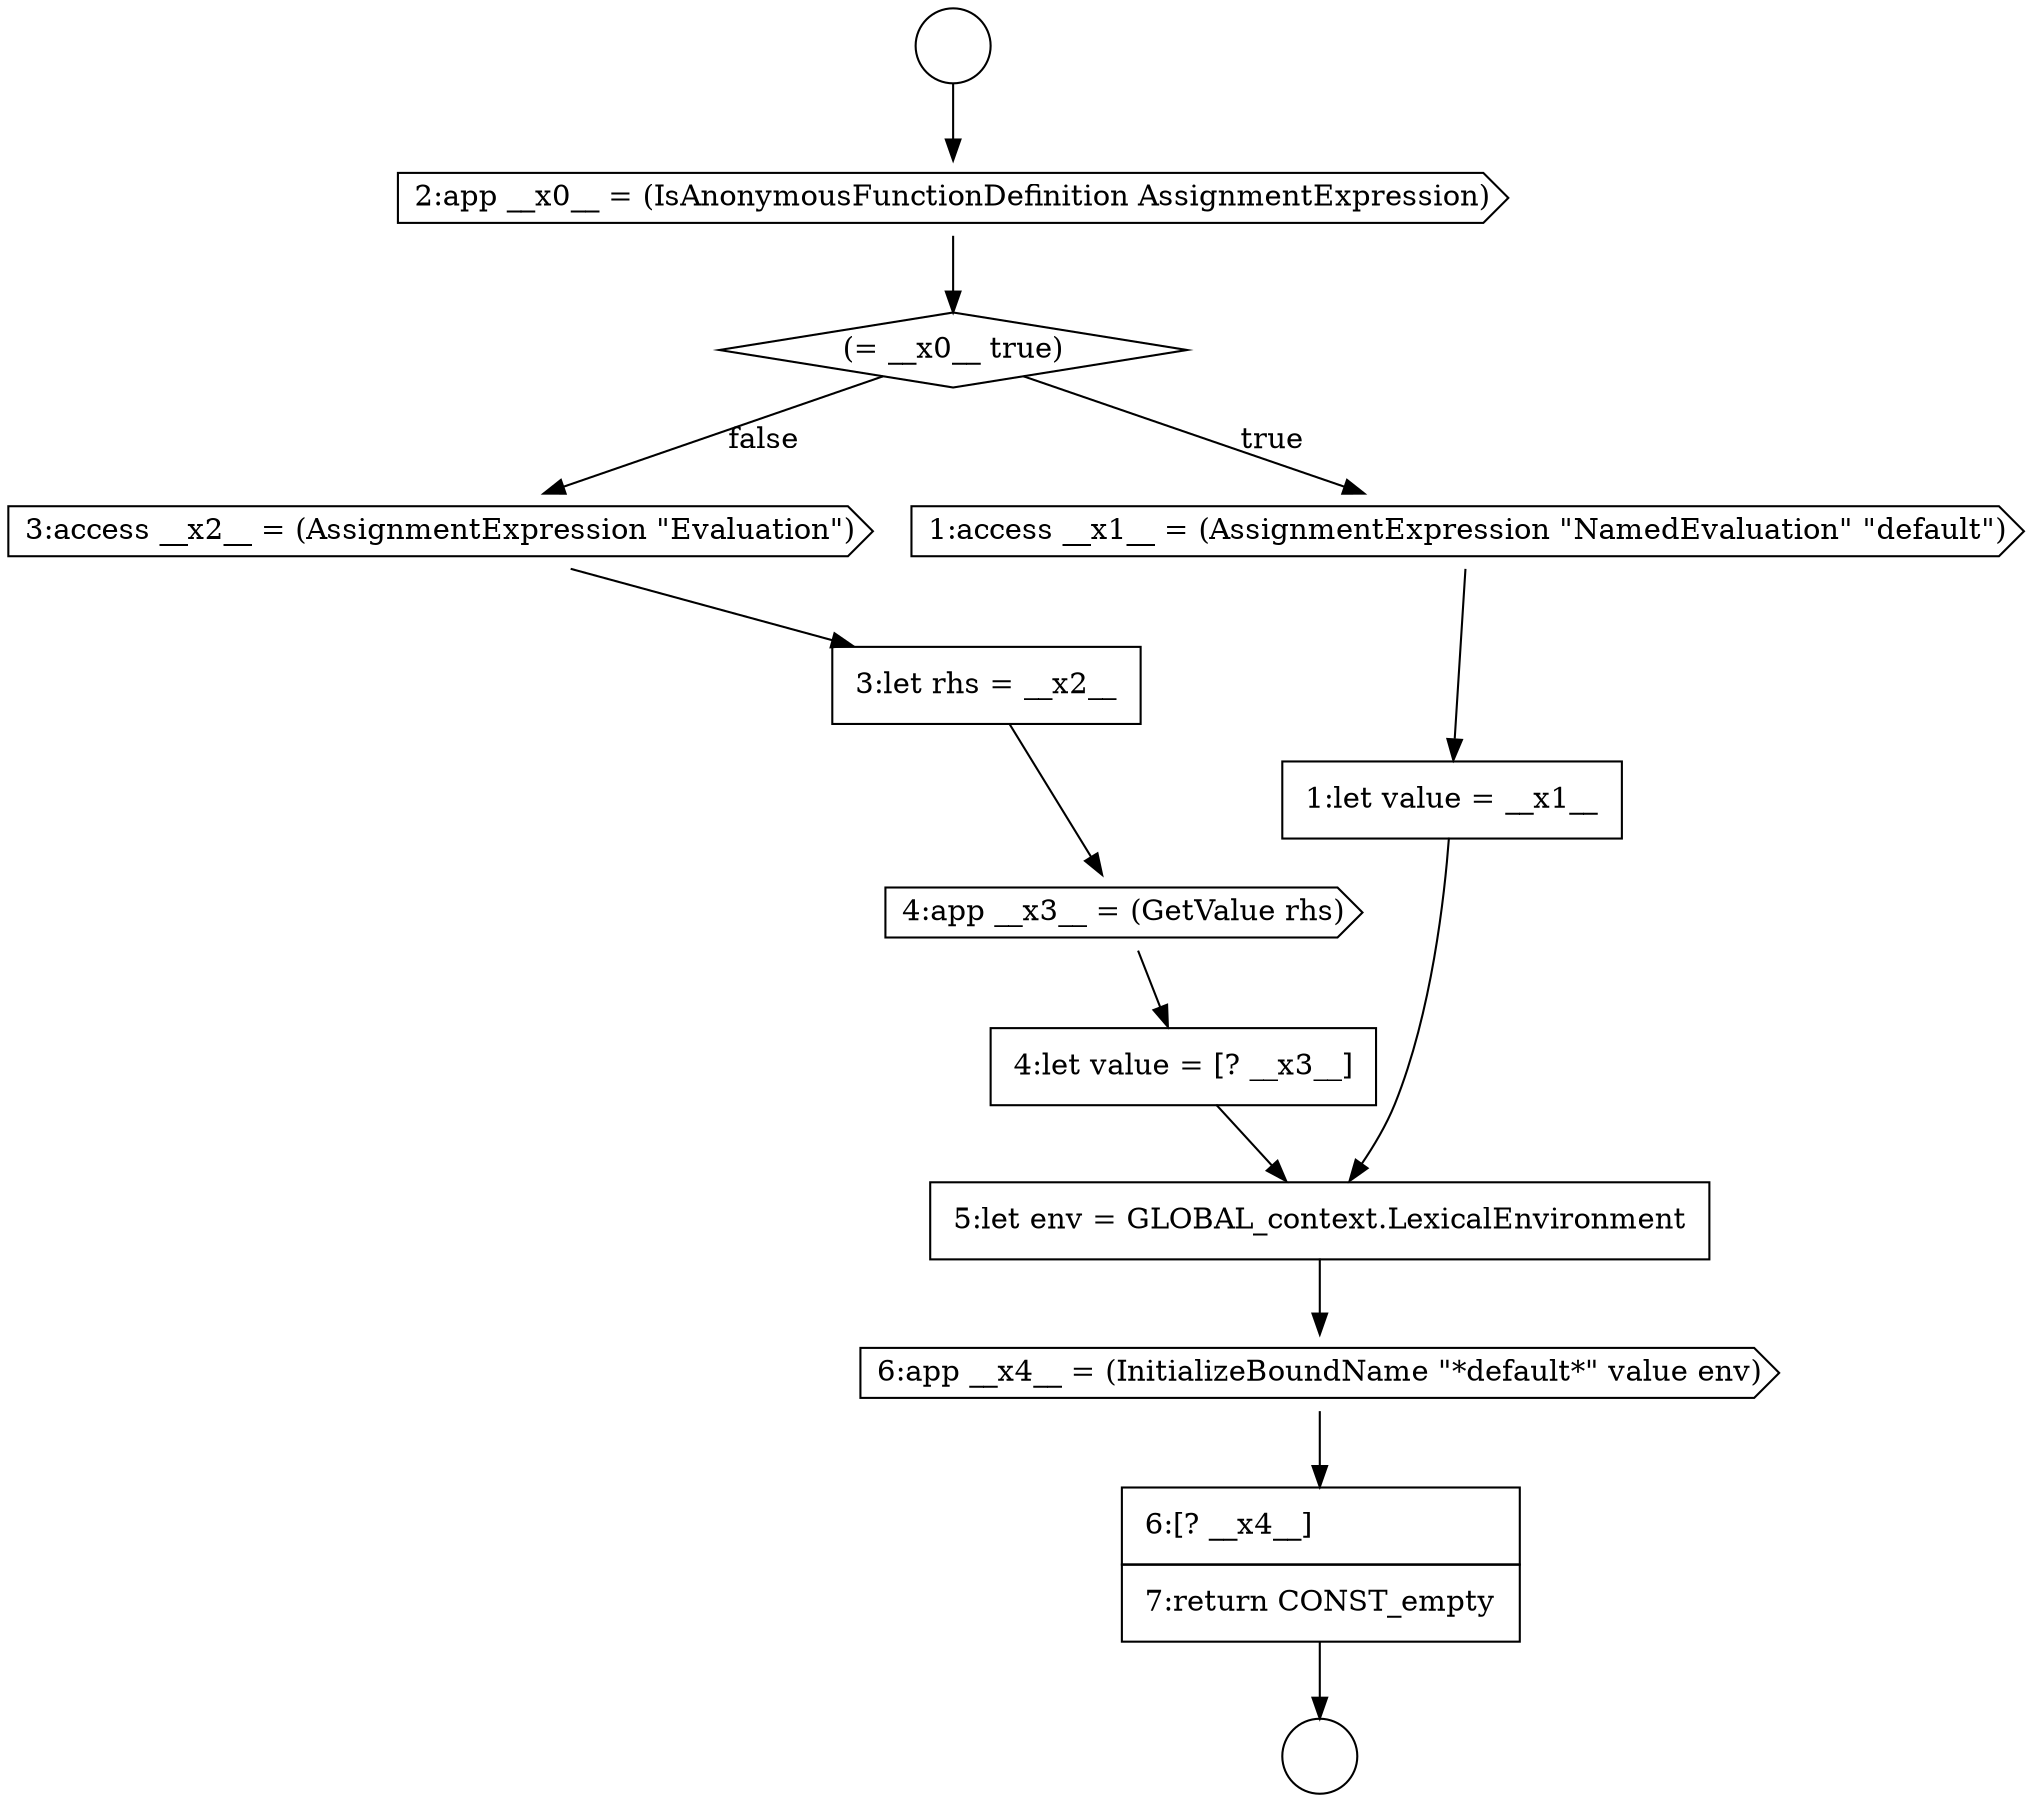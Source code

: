 digraph {
  node10959 [shape=none, margin=0, label=<<font color="black">
    <table border="0" cellborder="1" cellspacing="0" cellpadding="10">
      <tr><td align="left">5:let env = GLOBAL_context.LexicalEnvironment</td></tr>
    </table>
  </font>> color="black" fillcolor="white" style=filled]
  node10955 [shape=cds, label=<<font color="black">3:access __x2__ = (AssignmentExpression &quot;Evaluation&quot;)</font>> color="black" fillcolor="white" style=filled]
  node10950 [shape=circle label=" " color="black" fillcolor="white" style=filled]
  node10954 [shape=none, margin=0, label=<<font color="black">
    <table border="0" cellborder="1" cellspacing="0" cellpadding="10">
      <tr><td align="left">1:let value = __x1__</td></tr>
    </table>
  </font>> color="black" fillcolor="white" style=filled]
  node10958 [shape=none, margin=0, label=<<font color="black">
    <table border="0" cellborder="1" cellspacing="0" cellpadding="10">
      <tr><td align="left">4:let value = [? __x3__]</td></tr>
    </table>
  </font>> color="black" fillcolor="white" style=filled]
  node10961 [shape=none, margin=0, label=<<font color="black">
    <table border="0" cellborder="1" cellspacing="0" cellpadding="10">
      <tr><td align="left">6:[? __x4__]</td></tr>
      <tr><td align="left">7:return CONST_empty</td></tr>
    </table>
  </font>> color="black" fillcolor="white" style=filled]
  node10951 [shape=cds, label=<<font color="black">2:app __x0__ = (IsAnonymousFunctionDefinition AssignmentExpression)</font>> color="black" fillcolor="white" style=filled]
  node10953 [shape=cds, label=<<font color="black">1:access __x1__ = (AssignmentExpression &quot;NamedEvaluation&quot; &quot;default&quot;)</font>> color="black" fillcolor="white" style=filled]
  node10957 [shape=cds, label=<<font color="black">4:app __x3__ = (GetValue rhs)</font>> color="black" fillcolor="white" style=filled]
  node10952 [shape=diamond, label=<<font color="black">(= __x0__ true)</font>> color="black" fillcolor="white" style=filled]
  node10960 [shape=cds, label=<<font color="black">6:app __x4__ = (InitializeBoundName &quot;*default*&quot; value env)</font>> color="black" fillcolor="white" style=filled]
  node10956 [shape=none, margin=0, label=<<font color="black">
    <table border="0" cellborder="1" cellspacing="0" cellpadding="10">
      <tr><td align="left">3:let rhs = __x2__</td></tr>
    </table>
  </font>> color="black" fillcolor="white" style=filled]
  node10949 [shape=circle label=" " color="black" fillcolor="white" style=filled]
  node10958 -> node10959 [ color="black"]
  node10953 -> node10954 [ color="black"]
  node10952 -> node10953 [label=<<font color="black">true</font>> color="black"]
  node10952 -> node10955 [label=<<font color="black">false</font>> color="black"]
  node10955 -> node10956 [ color="black"]
  node10956 -> node10957 [ color="black"]
  node10959 -> node10960 [ color="black"]
  node10960 -> node10961 [ color="black"]
  node10949 -> node10951 [ color="black"]
  node10954 -> node10959 [ color="black"]
  node10957 -> node10958 [ color="black"]
  node10951 -> node10952 [ color="black"]
  node10961 -> node10950 [ color="black"]
}
